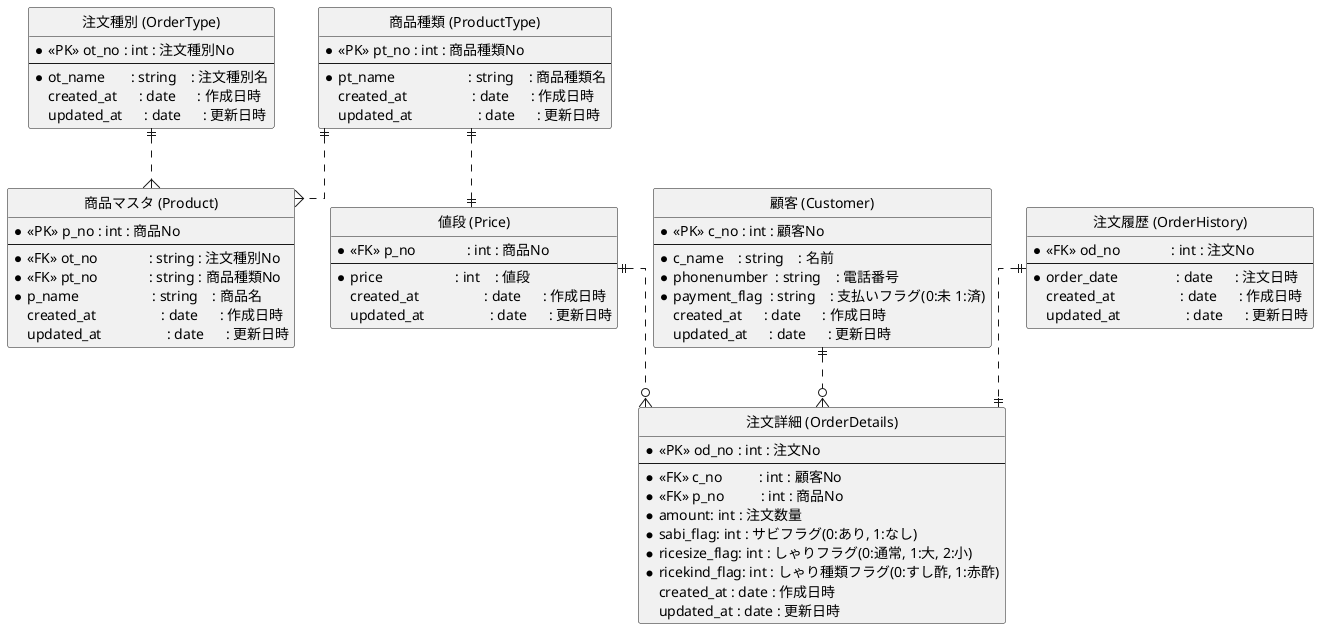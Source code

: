 @startuml sushi
 hide circle
 skinparam linetype ortho

 entity "注文種別 (OrderType)" as OrderType {
     * <<PK>> ot_no : int : 注文種別No
     --
     * ot_name       : string    : 注文種別名
     created_at      : date      : 作成日時
     updated_at      : date      : 更新日時
 }
 
 entity "商品マスタ (Product)" as Product {
     * <<PK>> p_no : int : 商品No
     --
     * <<FK>> ot_no              : string : 注文種別No
     * <<FK>> pt_no              : string : 商品種類No
     * p_name                    : string    : 商品名
     created_at                  : date      : 作成日時
     updated_at                  : date      : 更新日時
 }

 entity "商品種類 (ProductType)" as ProductType {
     * <<PK>> pt_no : int : 商品種類No
     --
     * pt_name                    : string    : 商品種類名
     created_at                  : date      : 作成日時
     updated_at                  : date      : 更新日時
 }

  entity "値段 (Price)" as Price {
     * <<FK>> p_no              : int : 商品No
     --
     * price                    : int    : 値段
     created_at                  : date      : 作成日時
     updated_at                  : date      : 更新日時
 }

 entity "顧客 (Customer)" as Customer {
     * <<PK>> c_no : int : 顧客No
     --
     * c_name    : string    : 名前
     * phonenumber  : string    : 電話番号
     * payment_flag  : string    : 支払いフラグ(0:未 1:済)
     created_at      : date      : 作成日時
     updated_at      : date      : 更新日時
 }

 entity "注文詳細 (OrderDetails)" as OrderDetails {
     * <<PK>> od_no : int : 注文No
     --
     * <<FK>> c_no          : int : 顧客No
     * <<FK>> p_no          : int : 商品No
     * amount: int : 注文数量 
     * sabi_flag: int : サビフラグ(0:あり, 1:なし)
     * ricesize_flag: int : しゃりフラグ(0:通常, 1:大, 2:小)
     * ricekind_flag: int : しゃり種類フラグ(0:すし酢, 1:赤酢)
     created_at : date : 作成日時
     updated_at : date : 更新日時
 }

entity "注文履歴 (OrderHistory)" as OrderHistory {
     * <<FK>> od_no              : int : 注文No
     --
     * order_date                : date      : 注文日時
     created_at                  : date      : 作成日時
     updated_at                  : date      : 更新日時
 }

 OrderType ||..{ Product
 ProductType ||..{ Product
 ProductType ||..|| Price
 Customer ||..o{ OrderDetails
 Price ||..o{ OrderDetails
 OrderHistory ||..|| OrderDetails

 @enduml